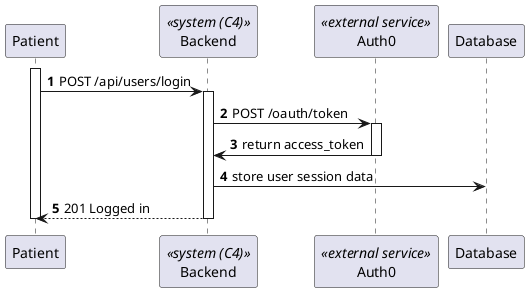 @startuml

autonumber
participant Patient as "Patient"
participant BE as "Backend" <<system (C4)>>
participant Auth0 as "Auth0" <<external service>>
participant DB as "Database"

activate Patient
Patient -> BE : POST /api/users/login
activate BE

BE -> Auth0 : POST /oauth/token
activate Auth0

Auth0 -> BE : return access_token
deactivate Auth0

BE -> DB : store user session data
deactivate DB
Patient <-- BE : 201 Logged in
deactivate BE
deactivate Patient
@enduml
